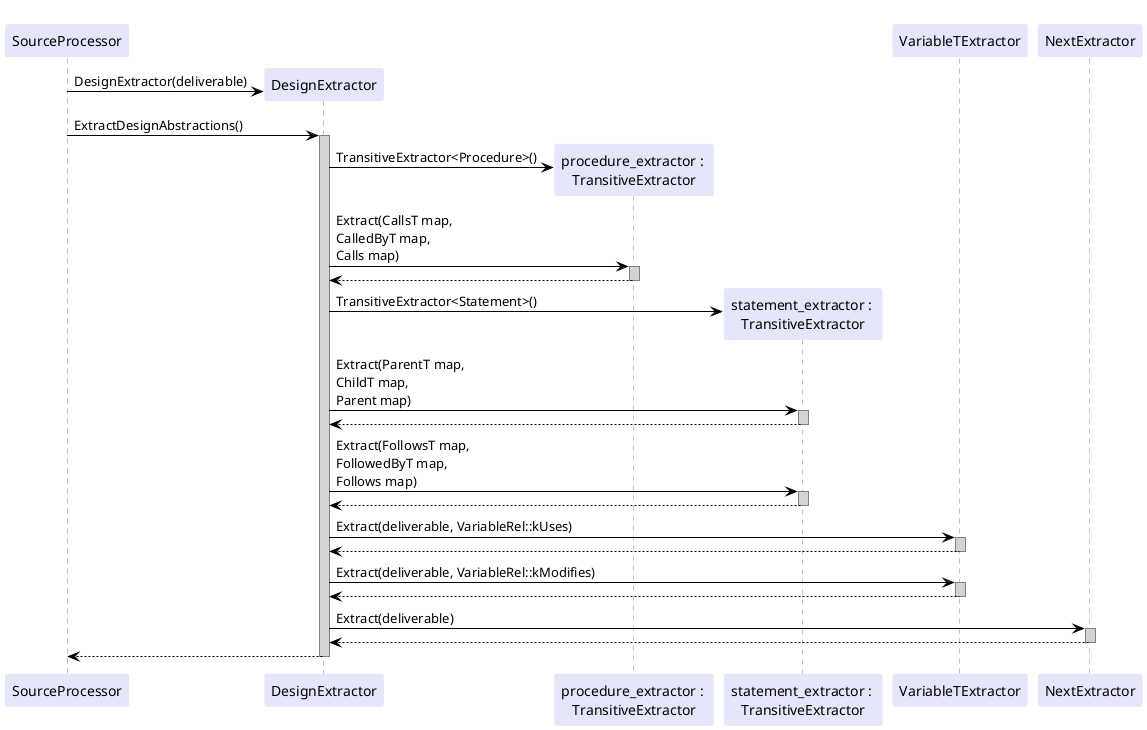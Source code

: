 @startuml de
  skinparam shadowing false
  skinparam sequence {
    ArrowColor black
    LifeLineBorderColor grey
    LifeLineBackgroundColor lightgray
    ParticipantBorderColor lavender
    ParticipantBackgroundColor lavender
  }

  participant SourceProcessor
  participant DesignExtractor

  create DesignExtractor
  SourceProcessor -> DesignExtractor: DesignExtractor(deliverable)
  SourceProcessor -> DesignExtractor: ExtractDesignAbstractions()
  activate DesignExtractor

  create "procedure_extractor : \nTransitiveExtractor"
  DesignExtractor -> "procedure_extractor : \nTransitiveExtractor": TransitiveExtractor<Procedure>()
  DesignExtractor -> "procedure_extractor : \nTransitiveExtractor": Extract(CallsT map, \nCalledByT map, \nCalls map)
  activate  "procedure_extractor : \nTransitiveExtractor"
   "procedure_extractor : \nTransitiveExtractor" --> DesignExtractor
  deactivate  "procedure_extractor : \nTransitiveExtractor"

  create "statement_extractor : \nTransitiveExtractor"
  DesignExtractor -> "statement_extractor : \nTransitiveExtractor": TransitiveExtractor<Statement>()
  DesignExtractor -> "statement_extractor : \nTransitiveExtractor": Extract(ParentT map, \nChildT map, \nParent map)
  activate "statement_extractor : \nTransitiveExtractor"
  "statement_extractor : \nTransitiveExtractor" --> DesignExtractor
  deactivate "statement_extractor : \nTransitiveExtractor"
  DesignExtractor -> "statement_extractor : \nTransitiveExtractor": Extract(FollowsT map, \nFollowedByT map, \nFollows map)
  activate "statement_extractor : \nTransitiveExtractor"
  "statement_extractor : \nTransitiveExtractor" --> DesignExtractor
  deactivate "statement_extractor : \nTransitiveExtractor"

  participant VariableTExtractor
  participant NextExtractor

  DesignExtractor -> VariableTExtractor: Extract(deliverable, VariableRel::kUses)
  activate VariableTExtractor
  VariableTExtractor --> DesignExtractor
  deactivate VariableTExtractor
  DesignExtractor -> VariableTExtractor: Extract(deliverable, VariableRel::kModifies)
  activate VariableTExtractor
  VariableTExtractor --> DesignExtractor
  deactivate VariableTExtractor

  DesignExtractor -> NextExtractor: Extract(deliverable)
  activate NextExtractor
  NextExtractor --> DesignExtractor
  deactivate NextExtractor

  DesignExtractor --> SourceProcessor
  deactivate DesignExtractor

@enduml

